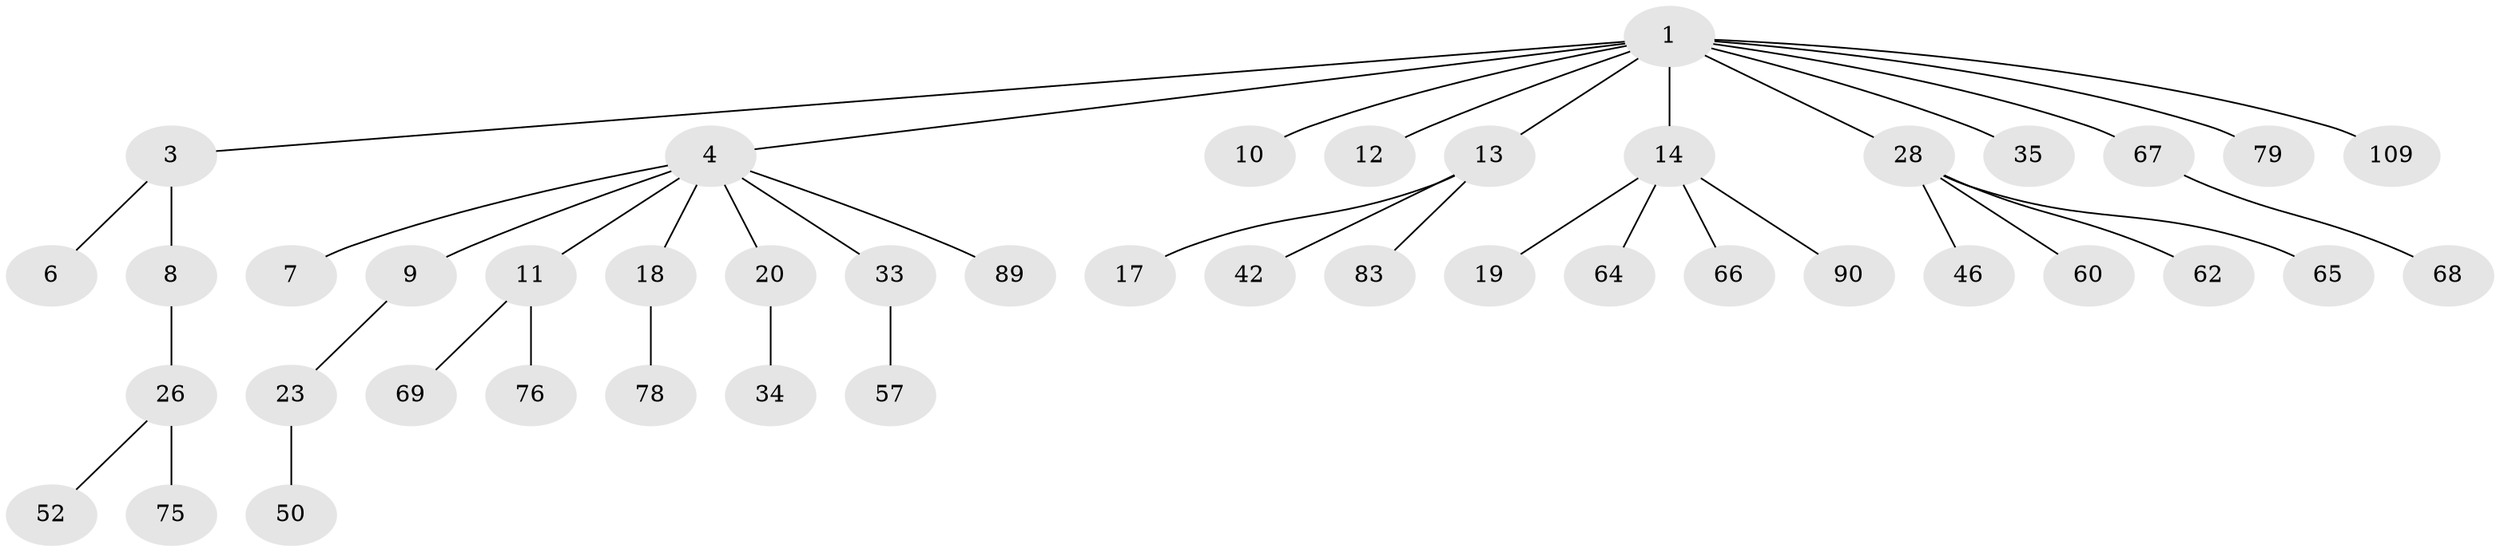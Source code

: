 // original degree distribution, {6: 0.009174311926605505, 7: 0.009174311926605505, 3: 0.1559633027522936, 5: 0.06422018348623854, 2: 0.22935779816513763, 1: 0.5045871559633027, 4: 0.027522935779816515}
// Generated by graph-tools (version 1.1) at 2025/19/03/04/25 18:19:22]
// undirected, 43 vertices, 42 edges
graph export_dot {
graph [start="1"]
  node [color=gray90,style=filled];
  1 [super="+2"];
  3;
  4 [super="+5"];
  6 [super="+81"];
  7 [super="+29+36"];
  8 [super="+25+22+93+97"];
  9 [super="+41"];
  10;
  11 [super="+47+48"];
  12;
  13 [super="+16"];
  14 [super="+70+15"];
  17;
  18 [super="+59+21+98"];
  19;
  20 [super="+88+73+27"];
  23 [super="+24"];
  26 [super="+49+86+43+30"];
  28 [super="+55+32"];
  33;
  34;
  35 [super="+72+63"];
  42 [super="+82+58"];
  46;
  50 [super="+106"];
  52;
  57;
  60 [super="+71"];
  62;
  64 [super="+85"];
  65;
  66 [super="+101+80"];
  67;
  68;
  69 [super="+84"];
  75;
  76;
  78;
  79;
  83;
  89;
  90;
  109;
  1 -- 10;
  1 -- 12;
  1 -- 13;
  1 -- 35;
  1 -- 79;
  1 -- 67;
  1 -- 3;
  1 -- 4;
  1 -- 28;
  1 -- 109;
  1 -- 14;
  3 -- 6;
  3 -- 8;
  4 -- 7;
  4 -- 9;
  4 -- 11;
  4 -- 33;
  4 -- 18;
  4 -- 20;
  4 -- 89;
  8 -- 26;
  9 -- 23;
  11 -- 76;
  11 -- 69;
  13 -- 17;
  13 -- 42;
  13 -- 83;
  14 -- 19;
  14 -- 90;
  14 -- 64;
  14 -- 66;
  18 -- 78;
  20 -- 34;
  23 -- 50;
  26 -- 75;
  26 -- 52;
  28 -- 62;
  28 -- 65;
  28 -- 60;
  28 -- 46;
  33 -- 57;
  67 -- 68;
}
